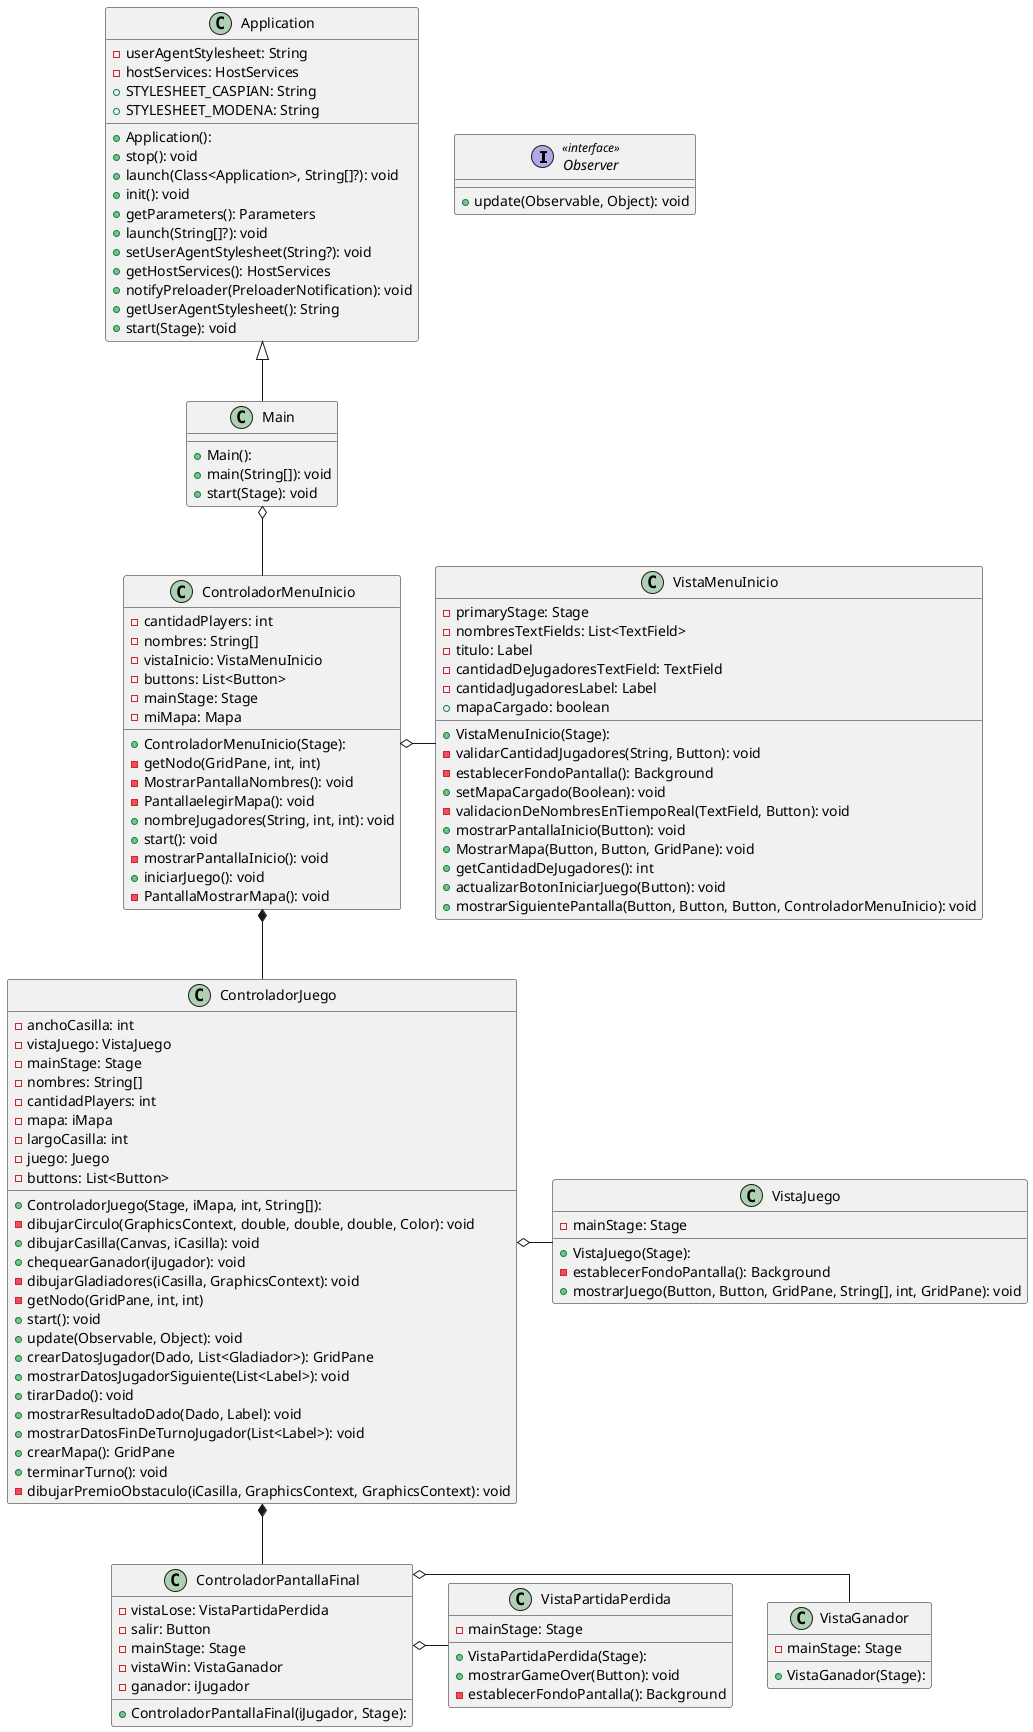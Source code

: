 @startuml
skinparam linetype ortho

interface Observer << interface >> {
  + update(Observable, Object): void
}

class ControladorJuego {
  + ControladorJuego(Stage, iMapa, int, String[]):
  - anchoCasilla: int
  - vistaJuego: VistaJuego
  - mainStage: Stage
  - nombres: String[]
  - cantidadPlayers: int
  - mapa: iMapa
  - largoCasilla: int
  - juego: Juego
  - buttons: List<Button>
  - dibujarCirculo(GraphicsContext, double, double, double, Color): void
  + dibujarCasilla(Canvas, iCasilla): void
  + chequearGanador(iJugador): void
  - dibujarGladiadores(iCasilla, GraphicsContext): void
  - getNodo(GridPane, int, int)
  + start(): void
  + update(Observable, Object): void
  + crearDatosJugador(Dado, List<Gladiador>): GridPane
  + mostrarDatosJugadorSiguiente(List<Label>): void
  + tirarDado(): void
  + mostrarResultadoDado(Dado, Label): void
  + mostrarDatosFinDeTurnoJugador(List<Label>): void
  + crearMapa(): GridPane
  + terminarTurno(): void
  - dibujarPremioObstaculo(iCasilla, GraphicsContext, GraphicsContext): void
}

class ControladorMenuInicio {
  + ControladorMenuInicio(Stage):
  - cantidadPlayers: int
  - nombres: String[]
  - vistaInicio: VistaMenuInicio
  - buttons: List<Button>
  - mainStage: Stage
  - miMapa: Mapa
  - getNodo(GridPane, int, int)
  - MostrarPantallaNombres(): void
  - PantallaelegirMapa(): void
  + nombreJugadores(String, int, int): void
  + start(): void
  - mostrarPantallaInicio(): void
  + iniciarJuego(): void
  - PantallaMostrarMapa(): void
}


class Application {
  + Application():
  - userAgentStylesheet: String
  - hostServices: HostServices
  + STYLESHEET_CASPIAN: String
  + STYLESHEET_MODENA: String
  + stop(): void
  + launch(Class<Application>, String[]?): void
  + init(): void
  + getParameters(): Parameters
  + launch(String[]?): void
  + setUserAgentStylesheet(String?): void
  + getHostServices(): HostServices
  + notifyPreloader(PreloaderNotification): void
  + getUserAgentStylesheet(): String
  + start(Stage): void
}
class Main {
  + Main():
  + main(String[]): void
  + start(Stage): void
}


class ControladorPantallaFinal {
  + ControladorPantallaFinal(iJugador, Stage):
  - vistaLose: VistaPartidaPerdida
  - salir: Button
  - mainStage: Stage
  - vistaWin: VistaGanador
  - ganador: iJugador
}

class VistaMenuInicio {
  + VistaMenuInicio(Stage):
  - primaryStage: Stage
  - nombresTextFields: List<TextField>
  - titulo: Label
  - cantidadDeJugadoresTextField: TextField
  - cantidadJugadoresLabel: Label
  + mapaCargado: boolean
  - validarCantidadJugadores(String, Button): void
  - establecerFondoPantalla(): Background
  + setMapaCargado(Boolean): void
  - validacionDeNombresEnTiempoReal(TextField, Button): void
  + mostrarPantallaInicio(Button): void
  + MostrarMapa(Button, Button, GridPane): void
  + getCantidadDeJugadores(): int
  + actualizarBotonIniciarJuego(Button): void
  + mostrarSiguientePantalla(Button, Button, Button, ControladorMenuInicio): void
}

class VistaJuego {
  + VistaJuego(Stage):
  - mainStage: Stage
  - establecerFondoPantalla(): Background
  + mostrarJuego(Button, Button, GridPane, String[], int, GridPane): void
}

class VistaGanador {
  + VistaGanador(Stage):
  - mainStage: Stage
}

class VistaPartidaPerdida {
  + VistaPartidaPerdida(Stage):
  - mainStage: Stage
  + mostrarGameOver(Button): void
  - establecerFondoPantalla(): Background
}


 Application <|-- Main
 Main o-- ControladorMenuInicio
 ControladorMenuInicio *-- ControladorJuego
 ControladorJuego *-- ControladorPantallaFinal
 ControladorMenuInicio o- VistaMenuInicio
 ControladorJuego o- VistaJuego
 ControladorPantallaFinal o- VistaGanador
 ControladorPantallaFinal o- VistaPartidaPerdida

@enduml